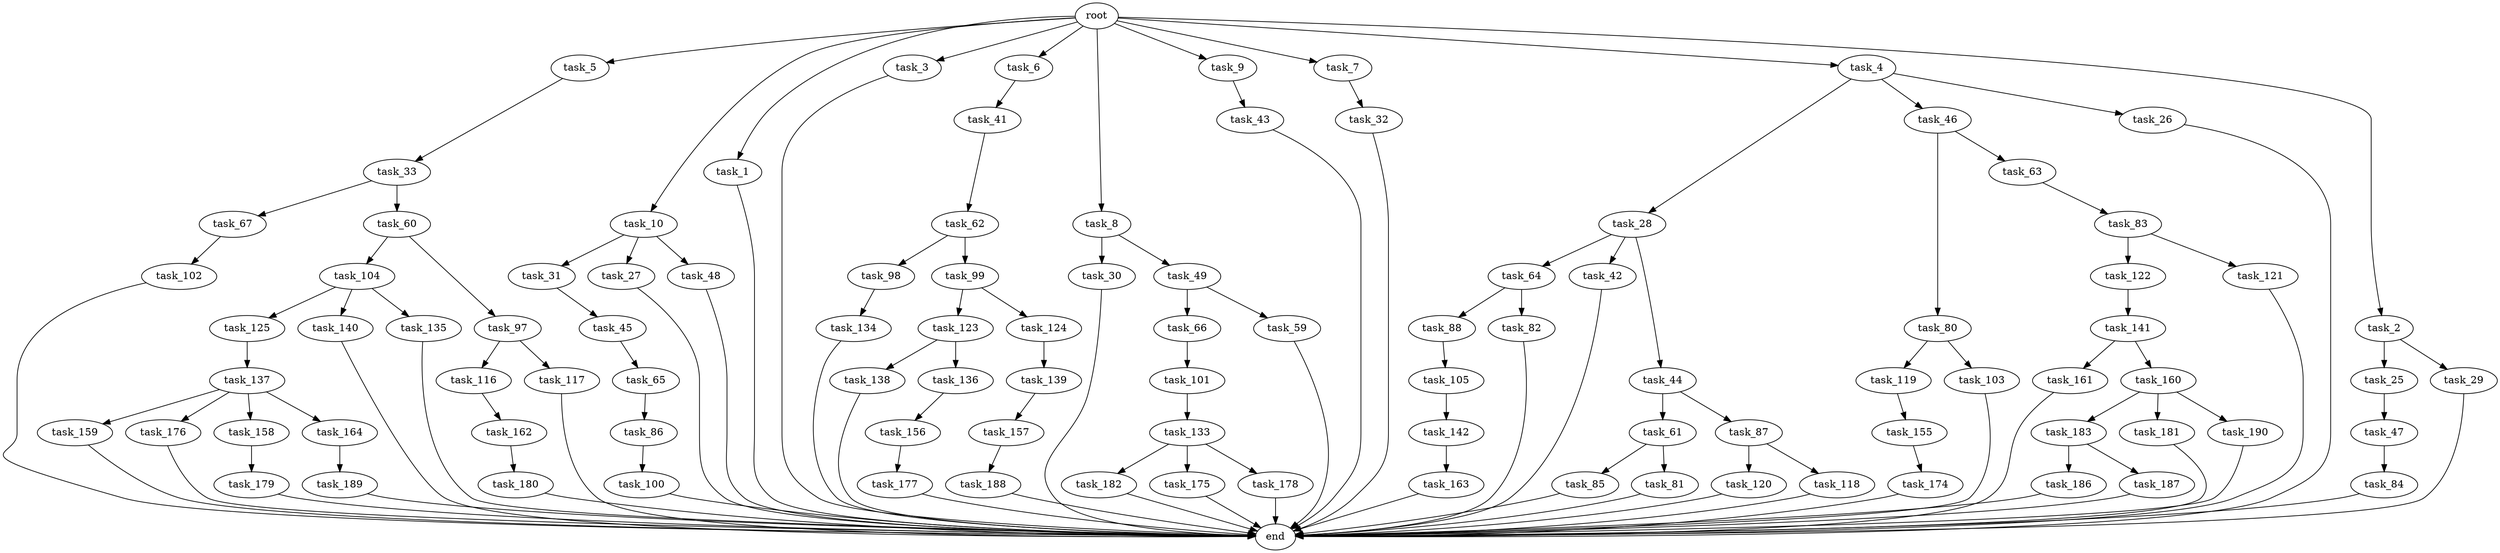 digraph G {
  task_100 [size="137438953472.000000"];
  task_31 [size="695784701952.000000"];
  task_33 [size="214748364800.000000"];
  task_47 [size="549755813888.000000"];
  task_62 [size="137438953472.000000"];
  task_157 [size="309237645312.000000"];
  task_41 [size="549755813888.000000"];
  task_5 [size="1024.000000"];
  task_101 [size="137438953472.000000"];
  task_102 [size="214748364800.000000"];
  task_32 [size="77309411328.000000"];
  task_159 [size="77309411328.000000"];
  task_123 [size="858993459200.000000"];
  task_30 [size="137438953472.000000"];
  task_10 [size="1024.000000"];
  end [size="0.000000"];
  task_27 [size="695784701952.000000"];
  task_125 [size="420906795008.000000"];
  task_104 [size="34359738368.000000"];
  task_138 [size="77309411328.000000"];
  task_65 [size="420906795008.000000"];
  task_122 [size="695784701952.000000"];
  task_1 [size="1024.000000"];
  task_66 [size="549755813888.000000"];
  task_61 [size="214748364800.000000"];
  task_3 [size="1024.000000"];
  task_6 [size="1024.000000"];
  task_161 [size="549755813888.000000"];
  task_119 [size="858993459200.000000"];
  task_85 [size="34359738368.000000"];
  task_160 [size="549755813888.000000"];
  task_88 [size="420906795008.000000"];
  task_116 [size="309237645312.000000"];
  task_8 [size="1024.000000"];
  task_141 [size="309237645312.000000"];
  task_25 [size="34359738368.000000"];
  task_183 [size="137438953472.000000"];
  task_188 [size="34359738368.000000"];
  task_162 [size="858993459200.000000"];
  task_98 [size="420906795008.000000"];
  task_28 [size="695784701952.000000"];
  task_9 [size="1024.000000"];
  task_67 [size="137438953472.000000"];
  task_29 [size="34359738368.000000"];
  task_182 [size="420906795008.000000"];
  task_176 [size="77309411328.000000"];
  task_179 [size="420906795008.000000"];
  task_82 [size="420906795008.000000"];
  task_177 [size="858993459200.000000"];
  task_64 [size="858993459200.000000"];
  task_133 [size="309237645312.000000"];
  task_140 [size="420906795008.000000"];
  task_180 [size="549755813888.000000"];
  task_80 [size="77309411328.000000"];
  task_103 [size="858993459200.000000"];
  task_120 [size="34359738368.000000"];
  task_155 [size="549755813888.000000"];
  task_42 [size="858993459200.000000"];
  task_46 [size="695784701952.000000"];
  task_186 [size="858993459200.000000"];
  task_121 [size="695784701952.000000"];
  task_135 [size="420906795008.000000"];
  task_84 [size="34359738368.000000"];
  task_175 [size="420906795008.000000"];
  task_117 [size="309237645312.000000"];
  task_137 [size="309237645312.000000"];
  task_189 [size="34359738368.000000"];
  task_97 [size="34359738368.000000"];
  task_158 [size="77309411328.000000"];
  task_187 [size="858993459200.000000"];
  task_26 [size="695784701952.000000"];
  task_134 [size="309237645312.000000"];
  task_48 [size="695784701952.000000"];
  task_60 [size="137438953472.000000"];
  task_83 [size="309237645312.000000"];
  task_7 [size="1024.000000"];
  task_124 [size="858993459200.000000"];
  task_99 [size="420906795008.000000"];
  task_45 [size="695784701952.000000"];
  task_118 [size="34359738368.000000"];
  task_142 [size="420906795008.000000"];
  task_164 [size="77309411328.000000"];
  root [size="0.000000"];
  task_49 [size="137438953472.000000"];
  task_136 [size="77309411328.000000"];
  task_59 [size="549755813888.000000"];
  task_81 [size="34359738368.000000"];
  task_156 [size="137438953472.000000"];
  task_139 [size="309237645312.000000"];
  task_44 [size="858993459200.000000"];
  task_163 [size="309237645312.000000"];
  task_181 [size="137438953472.000000"];
  task_87 [size="214748364800.000000"];
  task_105 [size="549755813888.000000"];
  task_4 [size="1024.000000"];
  task_174 [size="420906795008.000000"];
  task_63 [size="77309411328.000000"];
  task_190 [size="137438953472.000000"];
  task_86 [size="549755813888.000000"];
  task_2 [size="1024.000000"];
  task_178 [size="420906795008.000000"];
  task_43 [size="137438953472.000000"];

  task_100 -> end [size="1.000000"];
  task_31 -> task_45 [size="679477248.000000"];
  task_33 -> task_67 [size="134217728.000000"];
  task_33 -> task_60 [size="134217728.000000"];
  task_47 -> task_84 [size="33554432.000000"];
  task_62 -> task_99 [size="411041792.000000"];
  task_62 -> task_98 [size="411041792.000000"];
  task_157 -> task_188 [size="33554432.000000"];
  task_41 -> task_62 [size="134217728.000000"];
  task_5 -> task_33 [size="209715200.000000"];
  task_101 -> task_133 [size="301989888.000000"];
  task_102 -> end [size="1.000000"];
  task_32 -> end [size="1.000000"];
  task_159 -> end [size="1.000000"];
  task_123 -> task_138 [size="75497472.000000"];
  task_123 -> task_136 [size="75497472.000000"];
  task_30 -> end [size="1.000000"];
  task_10 -> task_48 [size="679477248.000000"];
  task_10 -> task_27 [size="679477248.000000"];
  task_10 -> task_31 [size="679477248.000000"];
  task_27 -> end [size="1.000000"];
  task_125 -> task_137 [size="301989888.000000"];
  task_104 -> task_135 [size="411041792.000000"];
  task_104 -> task_140 [size="411041792.000000"];
  task_104 -> task_125 [size="411041792.000000"];
  task_138 -> end [size="1.000000"];
  task_65 -> task_86 [size="536870912.000000"];
  task_122 -> task_141 [size="301989888.000000"];
  task_1 -> end [size="1.000000"];
  task_66 -> task_101 [size="134217728.000000"];
  task_61 -> task_81 [size="33554432.000000"];
  task_61 -> task_85 [size="33554432.000000"];
  task_3 -> end [size="1.000000"];
  task_6 -> task_41 [size="536870912.000000"];
  task_161 -> end [size="1.000000"];
  task_119 -> task_155 [size="536870912.000000"];
  task_85 -> end [size="1.000000"];
  task_160 -> task_190 [size="134217728.000000"];
  task_160 -> task_183 [size="134217728.000000"];
  task_160 -> task_181 [size="134217728.000000"];
  task_88 -> task_105 [size="536870912.000000"];
  task_116 -> task_162 [size="838860800.000000"];
  task_8 -> task_30 [size="134217728.000000"];
  task_8 -> task_49 [size="134217728.000000"];
  task_141 -> task_161 [size="536870912.000000"];
  task_141 -> task_160 [size="536870912.000000"];
  task_25 -> task_47 [size="536870912.000000"];
  task_183 -> task_187 [size="838860800.000000"];
  task_183 -> task_186 [size="838860800.000000"];
  task_188 -> end [size="1.000000"];
  task_162 -> task_180 [size="536870912.000000"];
  task_98 -> task_134 [size="301989888.000000"];
  task_28 -> task_64 [size="838860800.000000"];
  task_28 -> task_42 [size="838860800.000000"];
  task_28 -> task_44 [size="838860800.000000"];
  task_9 -> task_43 [size="134217728.000000"];
  task_67 -> task_102 [size="209715200.000000"];
  task_29 -> end [size="1.000000"];
  task_182 -> end [size="1.000000"];
  task_176 -> end [size="1.000000"];
  task_179 -> end [size="1.000000"];
  task_82 -> end [size="1.000000"];
  task_177 -> end [size="1.000000"];
  task_64 -> task_88 [size="411041792.000000"];
  task_64 -> task_82 [size="411041792.000000"];
  task_133 -> task_182 [size="411041792.000000"];
  task_133 -> task_178 [size="411041792.000000"];
  task_133 -> task_175 [size="411041792.000000"];
  task_140 -> end [size="1.000000"];
  task_180 -> end [size="1.000000"];
  task_80 -> task_103 [size="838860800.000000"];
  task_80 -> task_119 [size="838860800.000000"];
  task_103 -> end [size="1.000000"];
  task_120 -> end [size="1.000000"];
  task_155 -> task_174 [size="411041792.000000"];
  task_42 -> end [size="1.000000"];
  task_46 -> task_63 [size="75497472.000000"];
  task_46 -> task_80 [size="75497472.000000"];
  task_186 -> end [size="1.000000"];
  task_121 -> end [size="1.000000"];
  task_135 -> end [size="1.000000"];
  task_84 -> end [size="1.000000"];
  task_175 -> end [size="1.000000"];
  task_117 -> end [size="1.000000"];
  task_137 -> task_176 [size="75497472.000000"];
  task_137 -> task_158 [size="75497472.000000"];
  task_137 -> task_164 [size="75497472.000000"];
  task_137 -> task_159 [size="75497472.000000"];
  task_189 -> end [size="1.000000"];
  task_97 -> task_117 [size="301989888.000000"];
  task_97 -> task_116 [size="301989888.000000"];
  task_158 -> task_179 [size="411041792.000000"];
  task_187 -> end [size="1.000000"];
  task_26 -> end [size="1.000000"];
  task_134 -> end [size="1.000000"];
  task_48 -> end [size="1.000000"];
  task_60 -> task_97 [size="33554432.000000"];
  task_60 -> task_104 [size="33554432.000000"];
  task_83 -> task_121 [size="679477248.000000"];
  task_83 -> task_122 [size="679477248.000000"];
  task_7 -> task_32 [size="75497472.000000"];
  task_124 -> task_139 [size="301989888.000000"];
  task_99 -> task_124 [size="838860800.000000"];
  task_99 -> task_123 [size="838860800.000000"];
  task_45 -> task_65 [size="411041792.000000"];
  task_118 -> end [size="1.000000"];
  task_142 -> task_163 [size="301989888.000000"];
  task_164 -> task_189 [size="33554432.000000"];
  root -> task_9 [size="1.000000"];
  root -> task_5 [size="1.000000"];
  root -> task_7 [size="1.000000"];
  root -> task_10 [size="1.000000"];
  root -> task_2 [size="1.000000"];
  root -> task_1 [size="1.000000"];
  root -> task_8 [size="1.000000"];
  root -> task_4 [size="1.000000"];
  root -> task_3 [size="1.000000"];
  root -> task_6 [size="1.000000"];
  task_49 -> task_66 [size="536870912.000000"];
  task_49 -> task_59 [size="536870912.000000"];
  task_136 -> task_156 [size="134217728.000000"];
  task_59 -> end [size="1.000000"];
  task_81 -> end [size="1.000000"];
  task_156 -> task_177 [size="838860800.000000"];
  task_139 -> task_157 [size="301989888.000000"];
  task_44 -> task_61 [size="209715200.000000"];
  task_44 -> task_87 [size="209715200.000000"];
  task_163 -> end [size="1.000000"];
  task_181 -> end [size="1.000000"];
  task_87 -> task_118 [size="33554432.000000"];
  task_87 -> task_120 [size="33554432.000000"];
  task_105 -> task_142 [size="411041792.000000"];
  task_4 -> task_26 [size="679477248.000000"];
  task_4 -> task_46 [size="679477248.000000"];
  task_4 -> task_28 [size="679477248.000000"];
  task_174 -> end [size="1.000000"];
  task_63 -> task_83 [size="301989888.000000"];
  task_190 -> end [size="1.000000"];
  task_86 -> task_100 [size="134217728.000000"];
  task_2 -> task_25 [size="33554432.000000"];
  task_2 -> task_29 [size="33554432.000000"];
  task_178 -> end [size="1.000000"];
  task_43 -> end [size="1.000000"];
}
